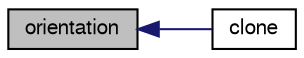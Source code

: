 digraph "orientation"
{
  bgcolor="transparent";
  edge [fontname="FreeSans",fontsize="10",labelfontname="FreeSans",labelfontsize="10"];
  node [fontname="FreeSans",fontsize="10",shape=record];
  rankdir="LR";
  Node1 [label="orientation",height=0.2,width=0.4,color="black", fillcolor="grey75", style="filled", fontcolor="black"];
  Node1 -> Node2 [dir="back",color="midnightblue",fontsize="10",style="solid",fontname="FreeSans"];
  Node2 [label="clone",height=0.2,width=0.4,color="black",URL="$a29486.html#a1ba6f72dda3e0a59b115784933135bd2",tooltip="Construct and return a clone. "];
}
